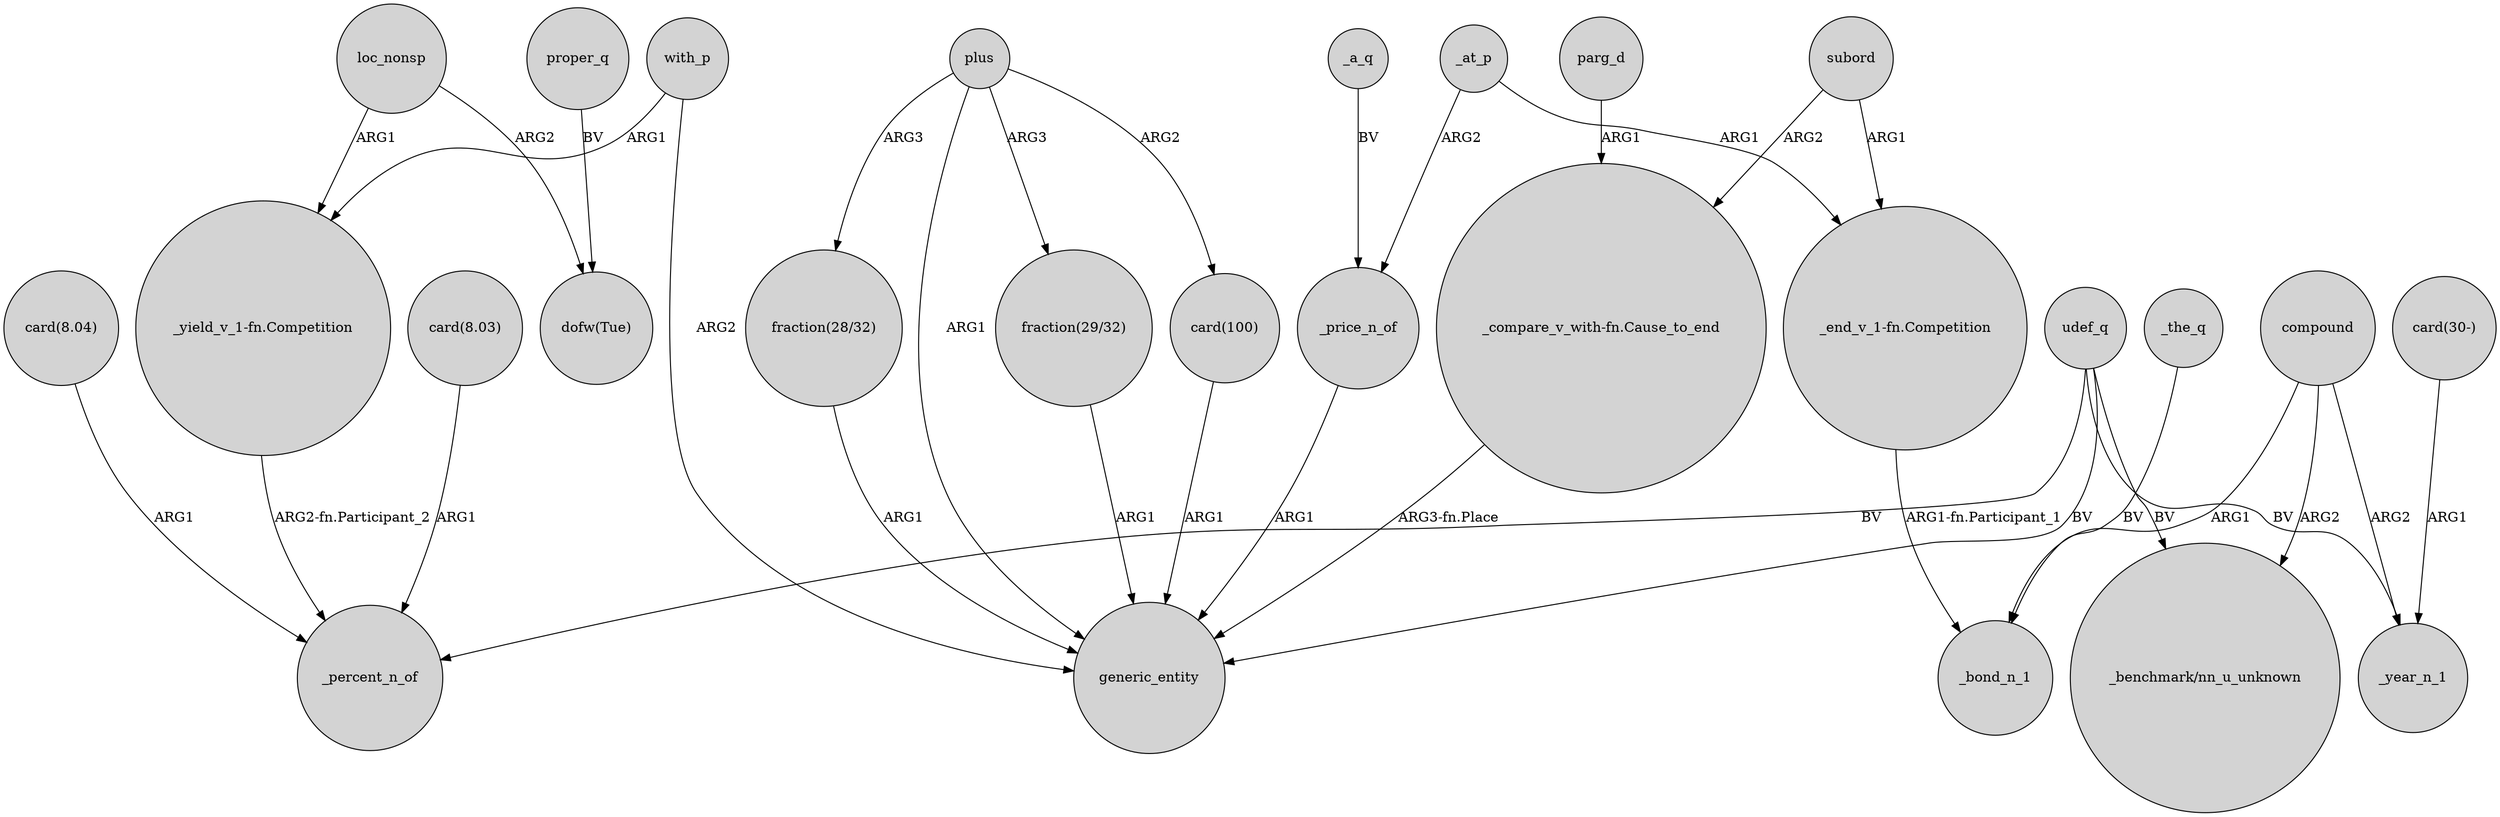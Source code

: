 digraph {
	node [shape=circle style=filled]
	"card(8.04)" -> _percent_n_of [label=ARG1]
	compound -> _bond_n_1 [label=ARG1]
	_price_n_of -> generic_entity [label=ARG1]
	parg_d -> "_compare_v_with-fn.Cause_to_end" [label=ARG1]
	plus -> "fraction(29/32)" [label=ARG3]
	with_p -> generic_entity [label=ARG2]
	udef_q -> generic_entity [label=BV]
	with_p -> "_yield_v_1-fn.Competition" [label=ARG1]
	"_compare_v_with-fn.Cause_to_end" -> generic_entity [label="ARG3-fn.Place"]
	compound -> _year_n_1 [label=ARG2]
	"card(30-)" -> _year_n_1 [label=ARG1]
	udef_q -> _percent_n_of [label=BV]
	_at_p -> _price_n_of [label=ARG2]
	"_yield_v_1-fn.Competition" -> _percent_n_of [label="ARG2-fn.Participant_2"]
	"fraction(28/32)" -> generic_entity [label=ARG1]
	_a_q -> _price_n_of [label=BV]
	"card(100)" -> generic_entity [label=ARG1]
	compound -> "_benchmark/nn_u_unknown" [label=ARG2]
	"card(8.03)" -> _percent_n_of [label=ARG1]
	plus -> generic_entity [label=ARG1]
	subord -> "_compare_v_with-fn.Cause_to_end" [label=ARG2]
	proper_q -> "dofw(Tue)" [label=BV]
	plus -> "card(100)" [label=ARG2]
	udef_q -> _year_n_1 [label=BV]
	subord -> "_end_v_1-fn.Competition" [label=ARG1]
	plus -> "fraction(28/32)" [label=ARG3]
	loc_nonsp -> "dofw(Tue)" [label=ARG2]
	udef_q -> "_benchmark/nn_u_unknown" [label=BV]
	_the_q -> _bond_n_1 [label=BV]
	"_end_v_1-fn.Competition" -> _bond_n_1 [label="ARG1-fn.Participant_1"]
	_at_p -> "_end_v_1-fn.Competition" [label=ARG1]
	loc_nonsp -> "_yield_v_1-fn.Competition" [label=ARG1]
	"fraction(29/32)" -> generic_entity [label=ARG1]
}
